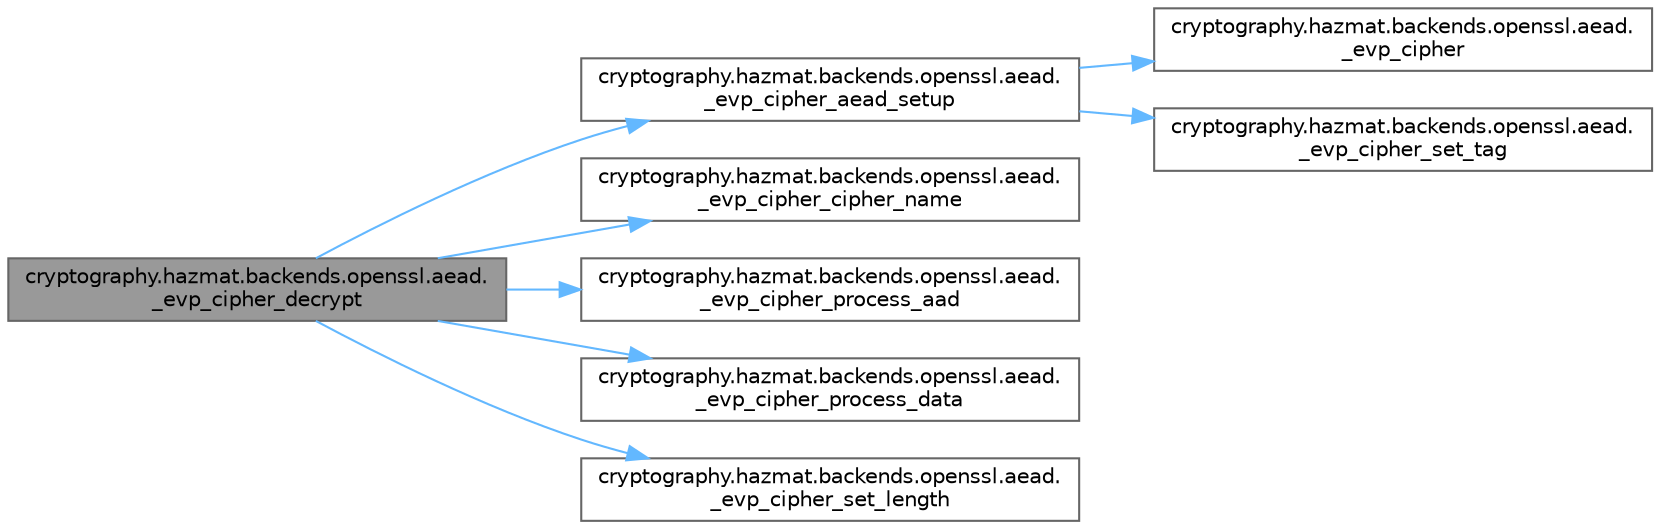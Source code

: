 digraph "cryptography.hazmat.backends.openssl.aead._evp_cipher_decrypt"
{
 // LATEX_PDF_SIZE
  bgcolor="transparent";
  edge [fontname=Helvetica,fontsize=10,labelfontname=Helvetica,labelfontsize=10];
  node [fontname=Helvetica,fontsize=10,shape=box,height=0.2,width=0.4];
  rankdir="LR";
  Node1 [id="Node000001",label="cryptography.hazmat.backends.openssl.aead.\l_evp_cipher_decrypt",height=0.2,width=0.4,color="gray40", fillcolor="grey60", style="filled", fontcolor="black",tooltip=" "];
  Node1 -> Node2 [id="edge1_Node000001_Node000002",color="steelblue1",style="solid",tooltip=" "];
  Node2 [id="Node000002",label="cryptography.hazmat.backends.openssl.aead.\l_evp_cipher_aead_setup",height=0.2,width=0.4,color="grey40", fillcolor="white", style="filled",URL="$namespacecryptography_1_1hazmat_1_1backends_1_1openssl_1_1aead.html#a47a90d8047156604870d0ede06b9aa7e",tooltip=" "];
  Node2 -> Node3 [id="edge2_Node000002_Node000003",color="steelblue1",style="solid",tooltip=" "];
  Node3 [id="Node000003",label="cryptography.hazmat.backends.openssl.aead.\l_evp_cipher",height=0.2,width=0.4,color="grey40", fillcolor="white", style="filled",URL="$namespacecryptography_1_1hazmat_1_1backends_1_1openssl_1_1aead.html#a7648d086b709c30845647033f7994c6d",tooltip=" "];
  Node2 -> Node4 [id="edge3_Node000002_Node000004",color="steelblue1",style="solid",tooltip=" "];
  Node4 [id="Node000004",label="cryptography.hazmat.backends.openssl.aead.\l_evp_cipher_set_tag",height=0.2,width=0.4,color="grey40", fillcolor="white", style="filled",URL="$namespacecryptography_1_1hazmat_1_1backends_1_1openssl_1_1aead.html#a89f04fe619b45b820b711e2244317434",tooltip=" "];
  Node1 -> Node5 [id="edge4_Node000001_Node000005",color="steelblue1",style="solid",tooltip=" "];
  Node5 [id="Node000005",label="cryptography.hazmat.backends.openssl.aead.\l_evp_cipher_cipher_name",height=0.2,width=0.4,color="grey40", fillcolor="white", style="filled",URL="$namespacecryptography_1_1hazmat_1_1backends_1_1openssl_1_1aead.html#aa1b5db03b12214b240bda0b7f5a7fdc2",tooltip=" "];
  Node1 -> Node6 [id="edge5_Node000001_Node000006",color="steelblue1",style="solid",tooltip=" "];
  Node6 [id="Node000006",label="cryptography.hazmat.backends.openssl.aead.\l_evp_cipher_process_aad",height=0.2,width=0.4,color="grey40", fillcolor="white", style="filled",URL="$namespacecryptography_1_1hazmat_1_1backends_1_1openssl_1_1aead.html#a37bedc9af6ed0a1ce9b219961c00b7d6",tooltip=" "];
  Node1 -> Node7 [id="edge6_Node000001_Node000007",color="steelblue1",style="solid",tooltip=" "];
  Node7 [id="Node000007",label="cryptography.hazmat.backends.openssl.aead.\l_evp_cipher_process_data",height=0.2,width=0.4,color="grey40", fillcolor="white", style="filled",URL="$namespacecryptography_1_1hazmat_1_1backends_1_1openssl_1_1aead.html#aee1c103acf43b586b37d768e380f6571",tooltip=" "];
  Node1 -> Node8 [id="edge7_Node000001_Node000008",color="steelblue1",style="solid",tooltip=" "];
  Node8 [id="Node000008",label="cryptography.hazmat.backends.openssl.aead.\l_evp_cipher_set_length",height=0.2,width=0.4,color="grey40", fillcolor="white", style="filled",URL="$namespacecryptography_1_1hazmat_1_1backends_1_1openssl_1_1aead.html#abb739a052bd20405a252c70713105016",tooltip=" "];
}
